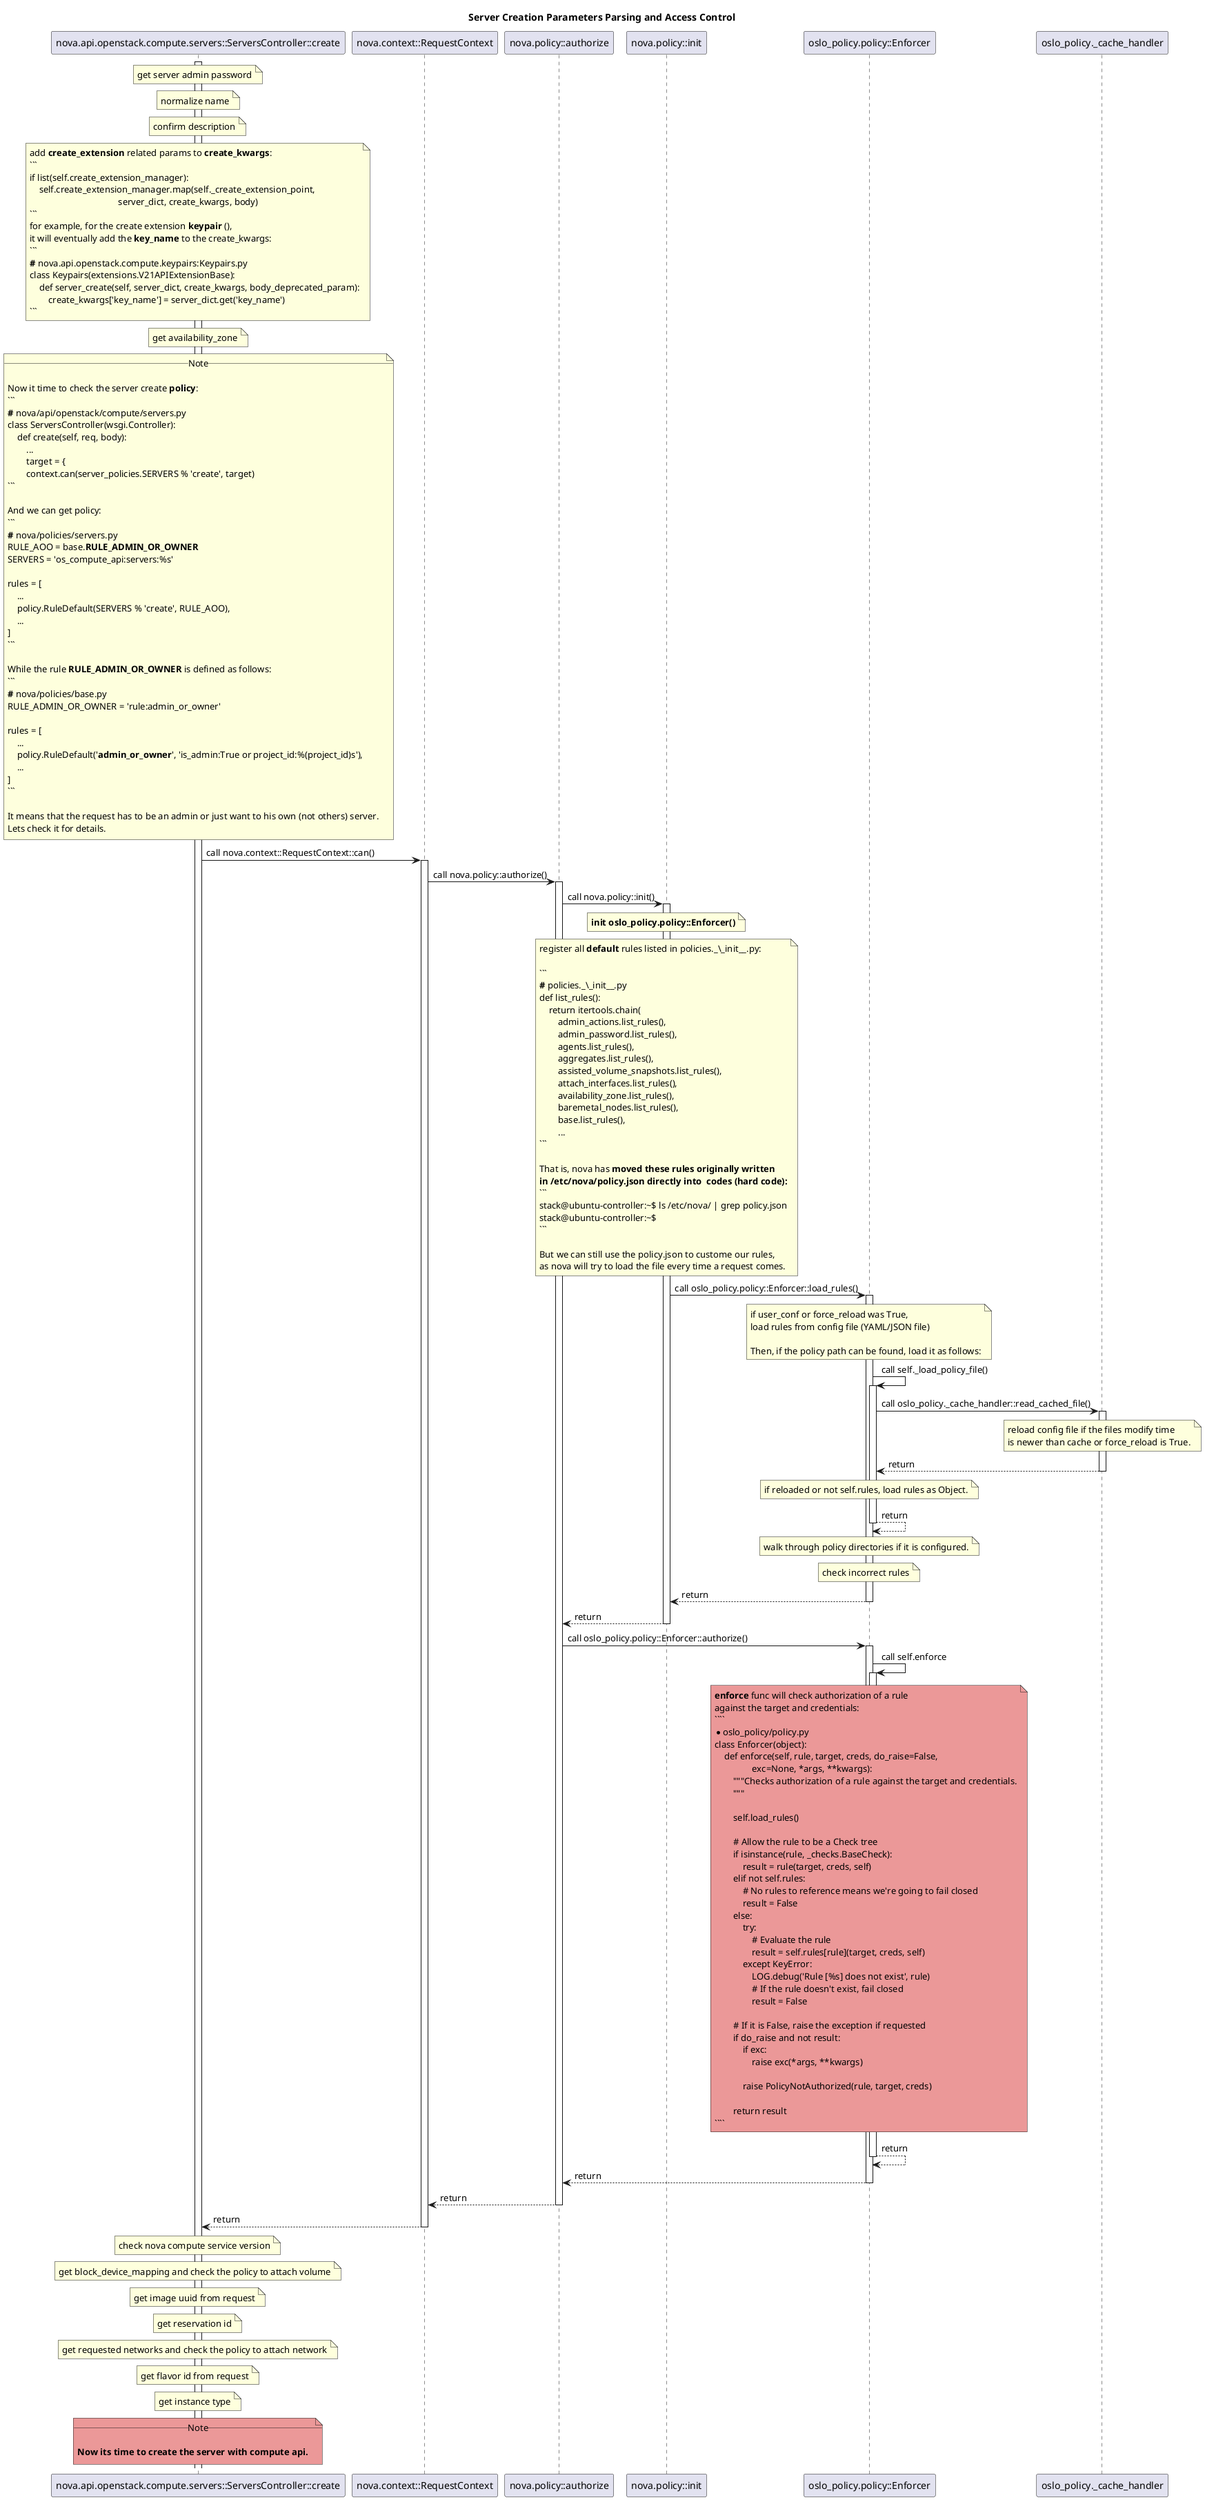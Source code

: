 @startuml

title Server Creation Parameters Parsing and Access Control

participant nova_api_create as "nova.api.openstack.compute.servers::ServersController::create"
participant nova_context as "nova.context::RequestContext"
participant nova_policy_authorize as "nova.policy::authorize"
participant nova_policy_init as "nova.policy::init"
participant oslo_policy_enforcer as "oslo_policy.policy::Enforcer"
participant oslo_policy_cache as "oslo_policy._cache_handler"

activate nova_api_create
note over nova_api_create: get server admin password
note over nova_api_create: normalize name
note over nova_api_create: confirm description
note over nova_api_create
add **create_extension** related params to **create_kwargs**:
```
if list(self.create_extension_manager):
    self.create_extension_manager.map(self._create_extension_point,
                                      server_dict, create_kwargs, body)
```
for example, for the create extension **keypair** (),
it will eventually add the **key_name** to the create_kwargs:
```
**#** nova.api.openstack.compute.keypairs:Keypairs.py
class Keypairs(extensions.V21APIExtensionBase):
    def server_create(self, server_dict, create_kwargs, body_deprecated_param):
        create_kwargs['key_name'] = server_dict.get('key_name')
```
end note
note over nova_api_create: get availability_zone

note over nova_api_create
__Note__

Now it time to check the server create **policy**:
```
**#** nova/api/openstack/compute/servers.py
class ServersController(wsgi.Controller):
    def create(self, req, body):
        ...
        target = {
            'project_id': context.project_id,
            'user_id': context.user_id,
            'availability_zone': availability_zone}
        context.can(server_policies.SERVERS % 'create', target)
```

And we can get policy:
```
**#** nova/policies/servers.py
RULE_AOO = base.**RULE_ADMIN_OR_OWNER**
SERVERS = 'os_compute_api:servers:%s'

rules = [
    ...
    policy.RuleDefault(SERVERS % 'create', RULE_AOO),
    ...
]
```

While the rule **RULE_ADMIN_OR_OWNER** is defined as follows:
```
**#** nova/policies/base.py
RULE_ADMIN_OR_OWNER = 'rule:admin_or_owner'

rules = [
    ...
    policy.RuleDefault('**admin_or_owner**', 'is_admin:True or project_id:%(project_id)s'),
    ...
]
```

It means that the request has to be an admin or just want to his own (not others) server.
Lets check it for details.
end note

nova_api_create->nova_context: call nova.context::RequestContext::can()

activate nova_context
nova_context->nova_policy_authorize: call nova.policy::authorize()

activate nova_policy_authorize
nova_policy_authorize->nova_policy_init: call nova.policy::init()

activate nova_policy_init
note over nova_policy_init: **init oslo_policy.policy::Enforcer()**
note over nova_policy_init
register all **default** rules listed in policies._\_init__.py:

```
**#** policies._\_init__.py
def list_rules():
    return itertools.chain(
        admin_actions.list_rules(),
        admin_password.list_rules(),
        agents.list_rules(),
        aggregates.list_rules(),
        assisted_volume_snapshots.list_rules(),
        attach_interfaces.list_rules(),
        availability_zone.list_rules(),
        baremetal_nodes.list_rules(),
        base.list_rules(),
        ...
```

That is, nova has **moved these rules originally written**
**in /etc/nova/policy.json directly into  codes (hard code):**
```
stack@ubuntu-controller:~$ ls /etc/nova/ | grep policy.json
stack@ubuntu-controller:~$
```

But we can still use the policy.json to custome our rules,
as nova will try to load the file every time a request comes.
end note

nova_policy_init->oslo_policy_enforcer: call oslo_policy.policy::Enforcer::load_rules()

activate oslo_policy_enforcer
note over oslo_policy_enforcer
if user_conf or force_reload was True,
load rules from config file (YAML/JSON file)

Then, if the policy path can be found, load it as follows:
end note

oslo_policy_enforcer->oslo_policy_enforcer: call self._load_policy_file()

activate oslo_policy_enforcer
oslo_policy_enforcer->oslo_policy_cache: call oslo_policy._cache_handler::read_cached_file()

activate oslo_policy_cache
note over oslo_policy_cache
reload config file if the files modify time
is newer than cache or force_reload is True.
end note

oslo_policy_cache-->oslo_policy_enforcer: return
deactivate oslo_policy_cache

note over oslo_policy_enforcer
if reloaded or not self.rules, load rules as Object.
end note

oslo_policy_enforcer-->oslo_policy_enforcer: return
deactivate oslo_policy_enforcer

note over oslo_policy_enforcer
walk through policy directories if it is configured.
end note

note over oslo_policy_enforcer: check incorrect rules

oslo_policy_enforcer-->nova_policy_init: return
deactivate oslo_policy_enforcer

nova_policy_init-->nova_policy_authorize: return
deactivate nova_policy_init

nova_policy_authorize->oslo_policy_enforcer: call oslo_policy.policy::Enforcer::authorize()

activate oslo_policy_enforcer
oslo_policy_enforcer->oslo_policy_enforcer: call self.enforce

activate oslo_policy_enforcer
note over oslo_policy_enforcer #EB9898
**enforce** func will check authorization of a rule
against the target and credentials:
````
* oslo_policy/policy.py
class Enforcer(object):
    def enforce(self, rule, target, creds, do_raise=False,
                exc=None, *args, **kwargs):
        """Checks authorization of a rule against the target and credentials.
        """

        self.load_rules()

        # Allow the rule to be a Check tree
        if isinstance(rule, _checks.BaseCheck):
            result = rule(target, creds, self)
        elif not self.rules:
            # No rules to reference means we're going to fail closed
            result = False
        else:
            try:
                # Evaluate the rule
                result = self.rules[rule](target, creds, self)
            except KeyError:
                LOG.debug('Rule [%s] does not exist', rule)
                # If the rule doesn't exist, fail closed
                result = False

        # If it is False, raise the exception if requested
        if do_raise and not result:
            if exc:
                raise exc(*args, **kwargs)

            raise PolicyNotAuthorized(rule, target, creds)

        return result
````
end note
oslo_policy_enforcer-->oslo_policy_enforcer: return
deactivate oslo_policy_enforcer

oslo_policy_enforcer-->nova_policy_authorize: return
deactivate oslo_policy_enforcer


nova_policy_authorize-->nova_context: return
deactivate nova_policy_authorize

nova_context-->nova_api_create: return
deactivate nova_context

note over nova_api_create: check nova compute service version
note over nova_api_create: get block_device_mapping and check the policy to attach volume
note over nova_api_create: get image uuid from request
note over nova_api_create: get reservation id
note over nova_api_create: get requested networks and check the policy to attach network
note over nova_api_create: get flavor id from request
note over nova_api_create: get instance type

note over nova_api_create #EB9898
__Note__

**Now its time to create the server with compute api.**
end note

@enduml

